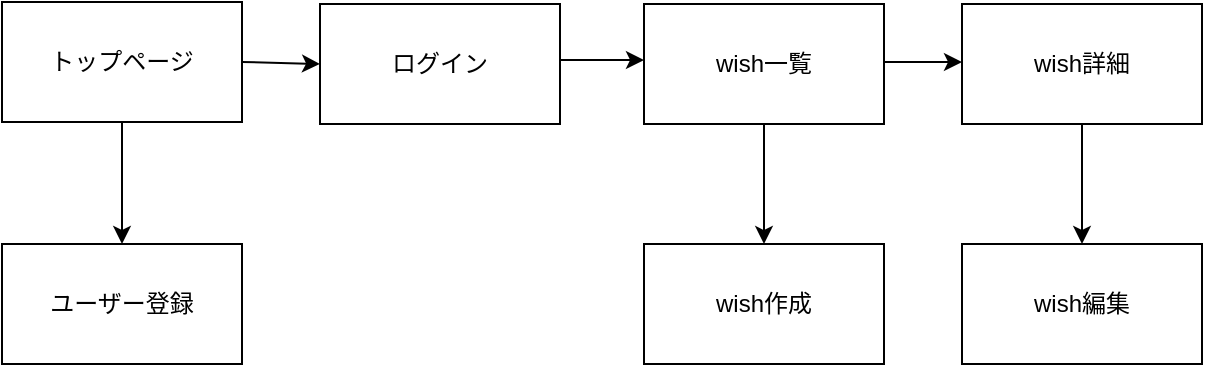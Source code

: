 <mxfile>
    <diagram id="VwtDxnRz-7PKjFGpuSpI" name="ページ1">
        <mxGraphModel dx="768" dy="559" grid="1" gridSize="10" guides="1" tooltips="1" connect="1" arrows="1" fold="1" page="1" pageScale="1" pageWidth="1169" pageHeight="827" math="0" shadow="0">
            <root>
                <mxCell id="0"/>
                <mxCell id="1" parent="0"/>
                <mxCell id="45" style="edgeStyle=none;html=1;exitX=1;exitY=0.5;exitDx=0;exitDy=0;entryX=0;entryY=0.5;entryDx=0;entryDy=0;" edge="1" parent="1" source="4" target="5">
                    <mxGeometry relative="1" as="geometry"/>
                </mxCell>
                <mxCell id="46" style="edgeStyle=none;html=1;exitX=0.5;exitY=1;exitDx=0;exitDy=0;entryX=0.5;entryY=0;entryDx=0;entryDy=0;" edge="1" parent="1" source="4" target="34">
                    <mxGeometry relative="1" as="geometry"/>
                </mxCell>
                <mxCell id="4" value="トップページ" style="rounded=0;whiteSpace=wrap;html=1;" parent="1" vertex="1">
                    <mxGeometry x="19" y="49" width="120" height="60" as="geometry"/>
                </mxCell>
                <mxCell id="14" style="edgeStyle=none;html=1;exitX=1;exitY=0.5;exitDx=0;exitDy=0;entryX=0;entryY=0.5;entryDx=0;entryDy=0;" parent="1" edge="1">
                    <mxGeometry relative="1" as="geometry">
                        <mxPoint x="298" y="78" as="sourcePoint"/>
                        <mxPoint x="340" y="78" as="targetPoint"/>
                    </mxGeometry>
                </mxCell>
                <mxCell id="5" value="ログイン" style="rounded=0;whiteSpace=wrap;html=1;" parent="1" vertex="1">
                    <mxGeometry x="178" y="50" width="120" height="60" as="geometry"/>
                </mxCell>
                <mxCell id="43" style="edgeStyle=none;html=1;exitX=0.5;exitY=1;exitDx=0;exitDy=0;entryX=0.5;entryY=0;entryDx=0;entryDy=0;" edge="1" parent="1" source="6" target="30">
                    <mxGeometry relative="1" as="geometry"/>
                </mxCell>
                <mxCell id="6" value="wish詳細" style="rounded=0;whiteSpace=wrap;html=1;" parent="1" vertex="1">
                    <mxGeometry x="499" y="50" width="120" height="60" as="geometry"/>
                </mxCell>
                <mxCell id="7" value="wish作成" style="rounded=0;whiteSpace=wrap;html=1;" parent="1" vertex="1">
                    <mxGeometry x="340" y="170" width="120" height="60" as="geometry"/>
                </mxCell>
                <mxCell id="18" style="edgeStyle=none;html=1;exitX=1;exitY=0.5;exitDx=0;exitDy=0;entryX=0;entryY=0.5;entryDx=0;entryDy=0;" parent="1" edge="1">
                    <mxGeometry relative="1" as="geometry">
                        <mxPoint x="460" y="79" as="sourcePoint"/>
                        <mxPoint x="499" y="79" as="targetPoint"/>
                    </mxGeometry>
                </mxCell>
                <mxCell id="40" style="edgeStyle=none;html=1;exitX=0.5;exitY=1;exitDx=0;exitDy=0;entryX=0.5;entryY=0;entryDx=0;entryDy=0;" edge="1" parent="1" source="8" target="7">
                    <mxGeometry relative="1" as="geometry"/>
                </mxCell>
                <mxCell id="8" value="wish一覧" style="rounded=0;whiteSpace=wrap;html=1;" parent="1" vertex="1">
                    <mxGeometry x="340" y="50" width="120" height="60" as="geometry"/>
                </mxCell>
                <mxCell id="30" value="wish編集" style="rounded=0;whiteSpace=wrap;html=1;" vertex="1" parent="1">
                    <mxGeometry x="499" y="170" width="120" height="60" as="geometry"/>
                </mxCell>
                <mxCell id="34" value="ユーザー登録" style="rounded=0;whiteSpace=wrap;html=1;" vertex="1" parent="1">
                    <mxGeometry x="19" y="170" width="120" height="60" as="geometry"/>
                </mxCell>
            </root>
        </mxGraphModel>
    </diagram>
</mxfile>